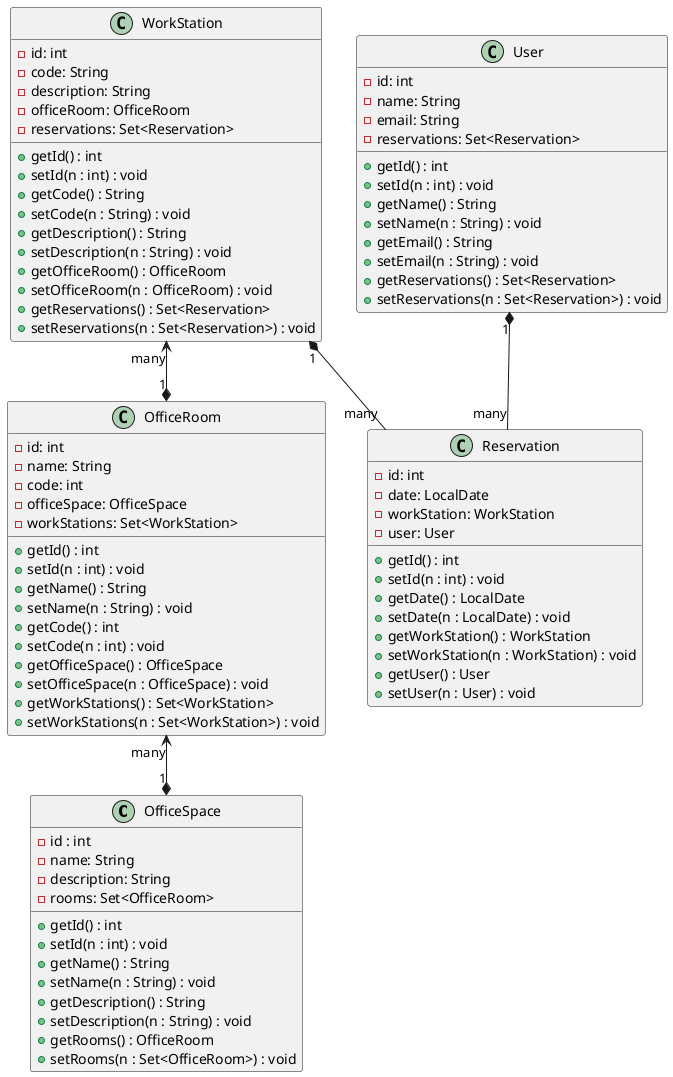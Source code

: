 @startuml

class OfficeSpace {
    - id : int
    - name: String
    - description: String
    - rooms: Set<OfficeRoom>

    + getId() : int
    + setId(n : int) : void
    + getName() : String
    + setName(n : String) : void
    + getDescription() : String
    + setDescription(n : String) : void
    + getRooms() : OfficeRoom
    + setRooms(n : Set<OfficeRoom>) : void
}
class OfficeRoom {
    - id: int
    - name: String
    - code: int
    - officeSpace: OfficeSpace
    - workStations: Set<WorkStation>

    + getId() : int
    + setId(n : int) : void
    + getName() : String
    + setName(n : String) : void
    + getCode() : int
    + setCode(n : int) : void
    + getOfficeSpace() : OfficeSpace
    + setOfficeSpace(n : OfficeSpace) : void
    + getWorkStations() : Set<WorkStation>
    + setWorkStations(n : Set<WorkStation>) : void
}
class WorkStation {
    - id: int
    - code: String
    - description: String
    - officeRoom: OfficeRoom
    - reservations: Set<Reservation>

    + getId() : int
    + setId(n : int) : void
    + getCode() : String
    + setCode(n : String) : void
    + getDescription() : String
    + setDescription(n : String) : void
    + getOfficeRoom() : OfficeRoom
    + setOfficeRoom(n : OfficeRoom) : void
    + getReservations() : Set<Reservation>
    + setReservations(n : Set<Reservation>) : void
}
class User {
    - id: int
    - name: String
    - email: String
    - reservations: Set<Reservation>

    + getId() : int
    + setId(n : int) : void
    + getName() : String
    + setName(n : String) : void
    + getEmail() : String
    + setEmail(n : String) : void
    + getReservations() : Set<Reservation>
    + setReservations(n : Set<Reservation>) : void
}
class Reservation {
    - id: int
    - date: LocalDate
    - workStation: WorkStation
    - user: User

    + getId() : int
    + setId(n : int) : void
    + getDate() : LocalDate
    + setDate(n : LocalDate) : void
    + getWorkStation() : WorkStation
    + setWorkStation(n : WorkStation) : void
    + getUser() : User
    + setUser(n : User) : void
}

OfficeRoom "many" <--* "1" OfficeSpace
WorkStation "many" <--* "1" OfficeRoom
WorkStation "1" *-- "many" Reservation
User "1" *-- "many" Reservation

@enduml
